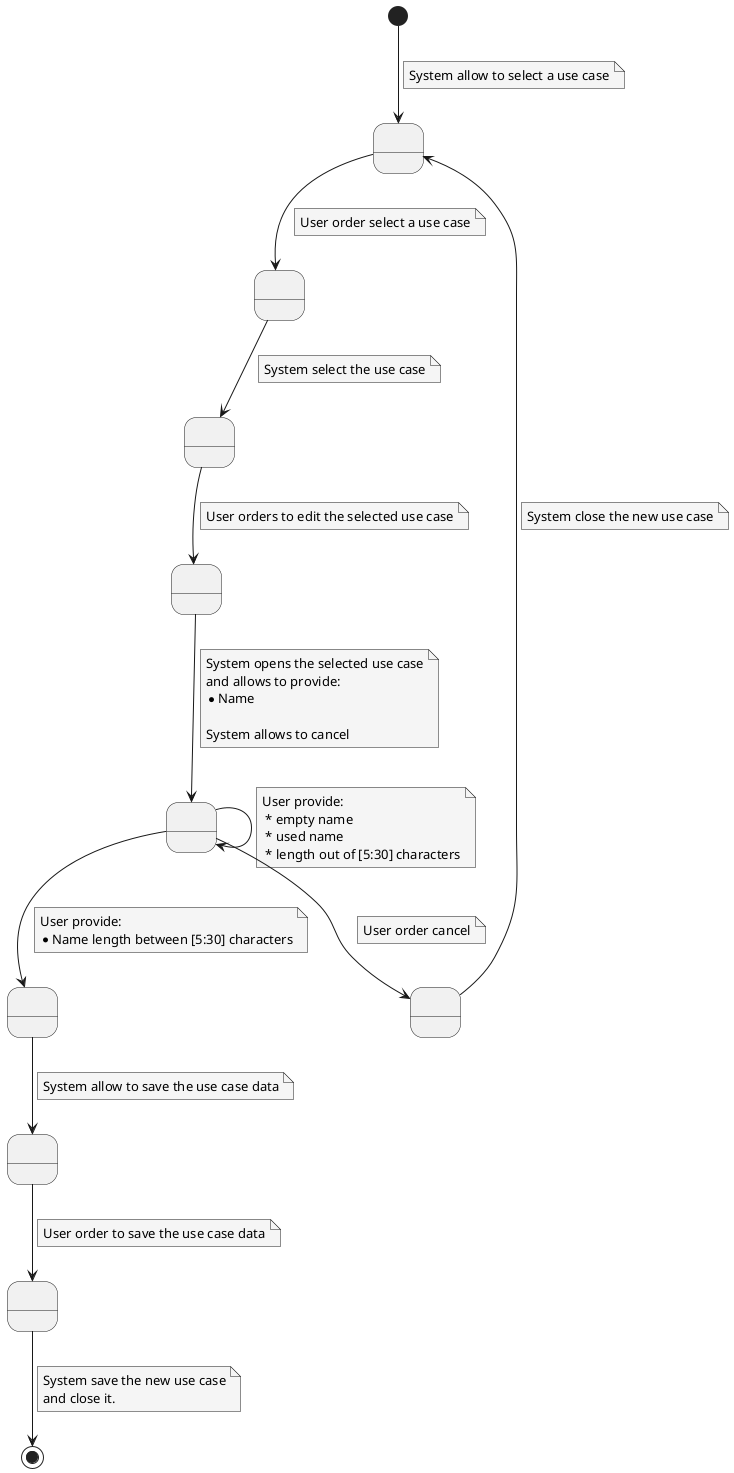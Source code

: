 @startuml
skinparam NoteBackgroundColor #whiteSmoke

state canEdit as " "
state selectedOrdered as " "
state selected as " "
state editOrdered as " "
state opened as " "
state filled as " "
state valid as " "
state saveOrdered as " "
state cancelled as " "

'Main path
[*] --> canEdit
note on link
    System allow to select a use case
end note
canEdit --> selectedOrdered
note on link
    User order select a use case
end note
selectedOrdered --> selected
note on link
    System select the use case
end note
selected --> editOrdered
note on link
    User orders to edit the selected use case
end note
editOrdered --> opened
note on link
    System opens the selected use case
    and allows to provide:
    * Name

    System allows to cancel
end note
opened --> filled
note on link
    User provide:
    * Name length between [5:30] characters
end note
filled --> valid
note on link
    System allow to save the use case data
end note
valid --> saveOrdered
note on link
    User order to save the use case data
end note
saveOrdered --> [*]
note on link
    System save the new use case
    and close it.
end note

'Varation path
opened --> opened
note on link
    User provide:
     * empty name
     * used name
     * length out of [5:30] characters
end note

'Variation path
opened --> cancelled
note on link
    User order cancel
end note
cancelled --> canEdit
note on link
    System close the new use case
end note

@enduml
